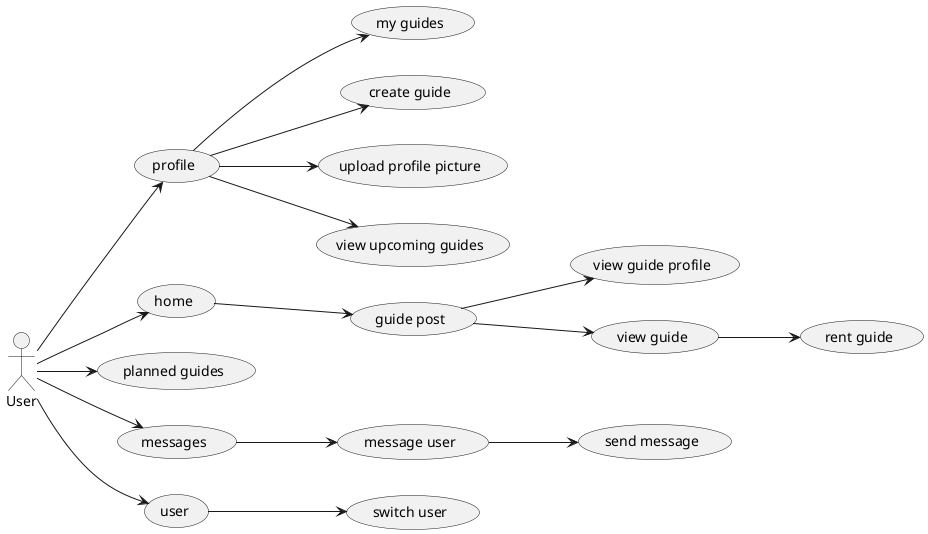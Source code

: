 @startuml usecase
left to right direction
:User: --> (profile)
:User: --> (home)
:User: --> (planned guides)
:User: --> (messages)
:User: --> (user)

(profile) --> (my guides)
(profile) --> (create guide)
(profile) --> (upload profile picture)
(profile) --> (view upcoming guides)

(home) --> (guide post)
(guide post) --> (view guide profile)
(guide post) --> (view guide)
(view guide) --> (rent guide)

(messages) --> (message user)
(message user) --> (send message)

(user) --> (switch user)

@enduml